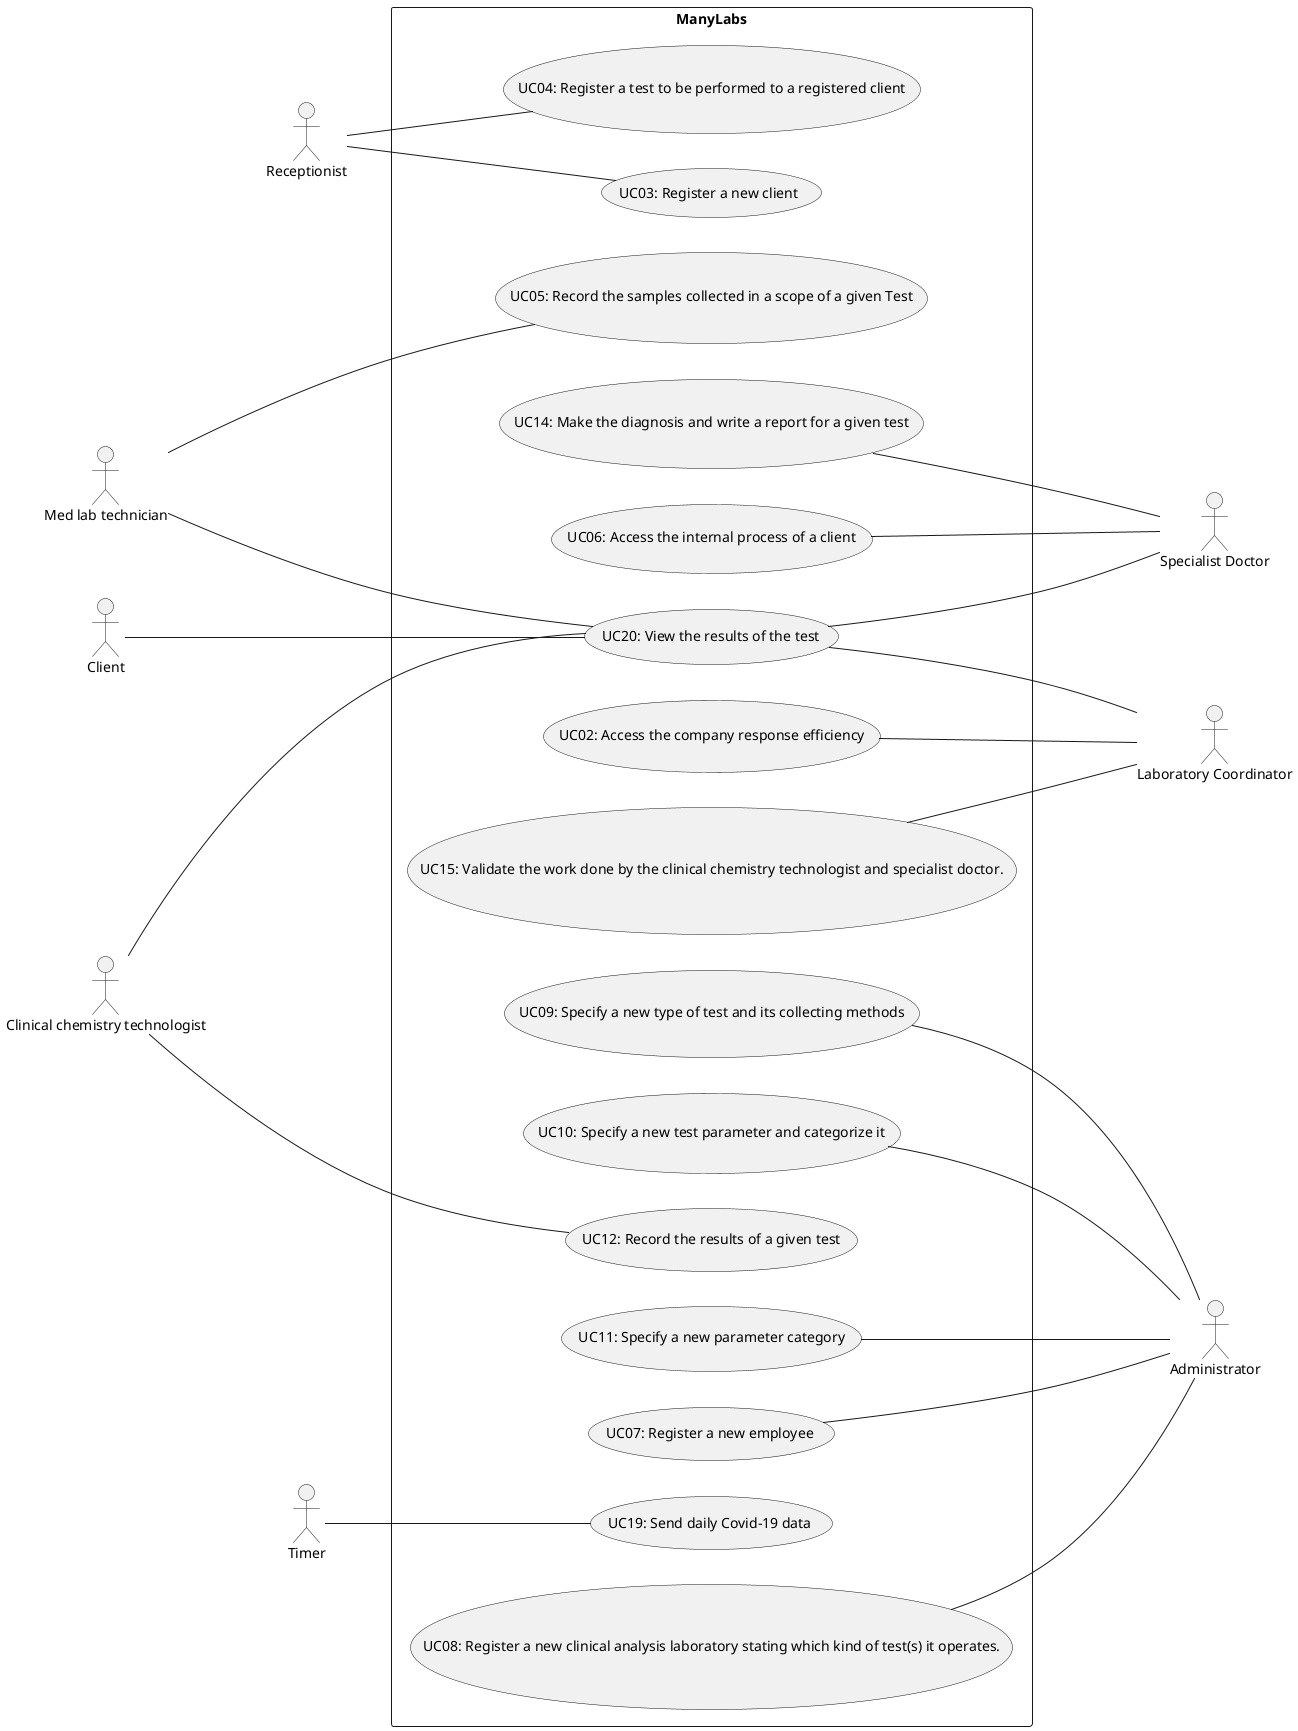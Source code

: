@startuml
'https://plantuml.com/use-case-diagram
left to right direction
actor "Administrator" as Adm
actor "Receptionist" as Recp
actor "Med lab technician" as MedLab
actor "Clinical chemistry technologist" as ClinTec
actor "Specialist Doctor" as Doc
actor "Laboratory Coordinator" as LabCod
actor "Timer" as Timer
actor "Client" as Client


rectangle ManyLabs{

usecase "UC03: Register a new client" as UC03
usecase "UC20: View the results of the test" as UC20
usecase "UC04: Register a test to be performed to a registered client" as UC04
usecase "UC14: Make the diagnosis and write a report for a given test" as UC14
usecase "UC09: Specify a new type of test and its collecting methods" as UC09
usecase "UC10: Specify a new test parameter and categorize it" as UC10
usecase "UC11: Specify a new parameter category" as UC11
usecase "UC06: Access the internal process of a client" as UC06
usecase "UC02: Access the company response efficiency" as UC02
usecase "UC05: Record the samples collected in a scope of a given Test" as UC05
usecase "UC19: Send daily Covid-19 data" as UC19
usecase "UC07: Register a new employee" as UC07
usecase "UC08: Register a new clinical analysis laboratory stating which kind of test(s) it operates." as UC08
usecase "UC12: Record the results of a given test" as UC12
usecase "UC15: Validate the work done by the clinical chemistry technologist and specialist doctor." as UC15
}

Recp -- UC03
Recp -- UC04
Client --- UC20
UC14 -- Doc
MedLab --- UC20
ClinTec -- UC12
ClinTec --- UC20
UC07 --- Adm
UC08 --- Adm
UC09 --- Adm
UC11 --- Adm
UC10 --- Adm
UC05 --- MedLab
UC06 --- Doc
UC20 --- Doc
UC02 --- LabCod
UC20 -- LabCod
UC15 -- LabCod
Timer -- UC19







@enduml